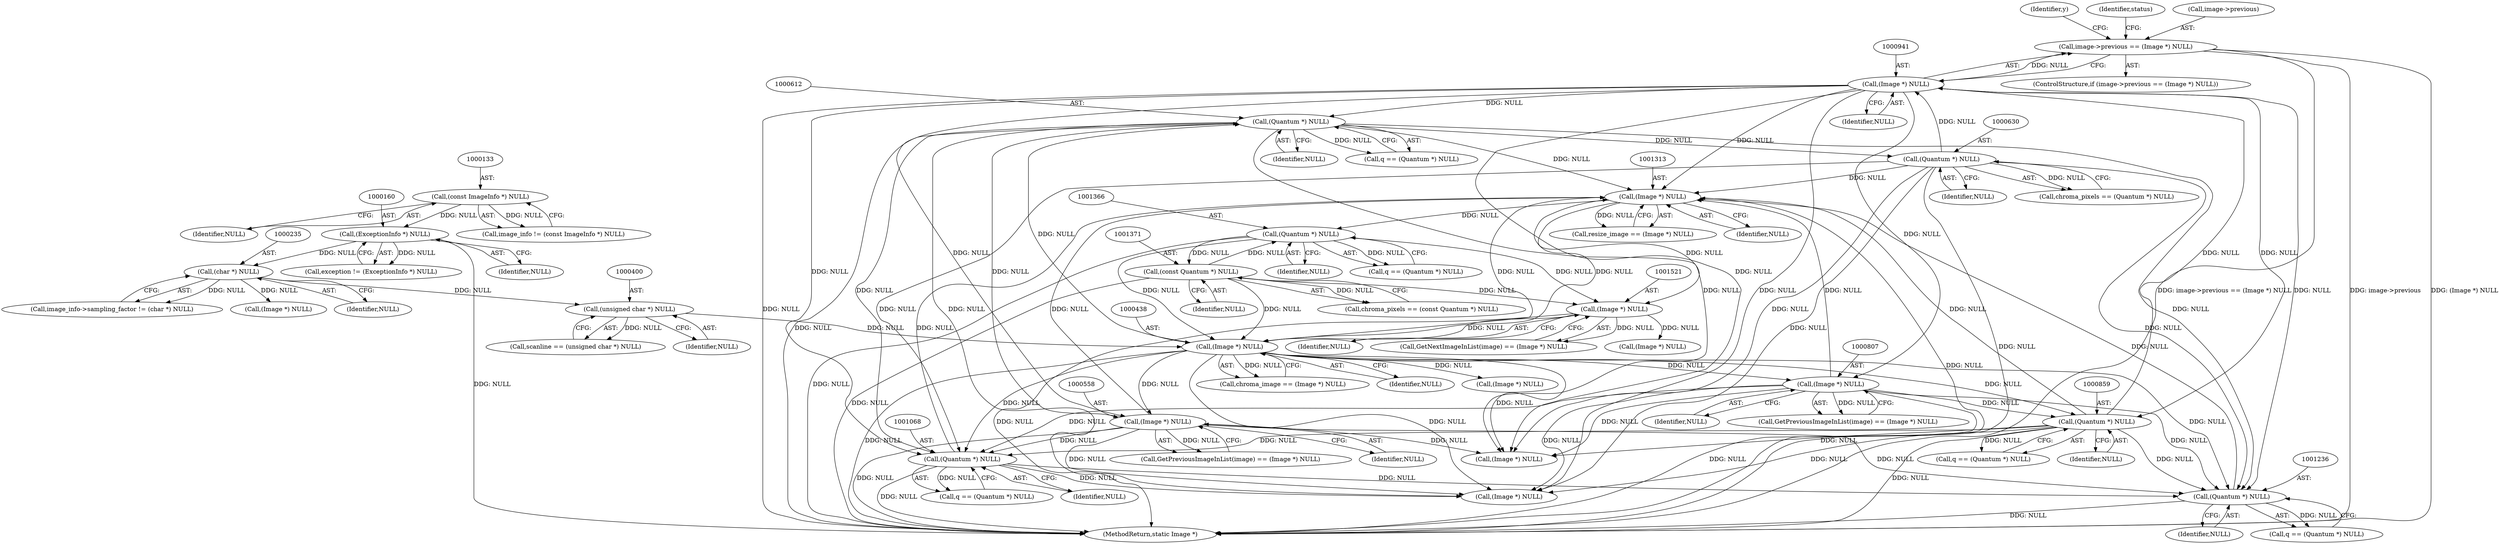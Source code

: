 digraph "0_ImageMagick_ef8f40689ac452398026c07da41656a7c87e4683@pointer" {
"1000936" [label="(Call,image->previous == (Image *) NULL)"];
"1000940" [label="(Call,(Image *) NULL)"];
"1000629" [label="(Call,(Quantum *) NULL)"];
"1000611" [label="(Call,(Quantum *) NULL)"];
"1000557" [label="(Call,(Image *) NULL)"];
"1000437" [label="(Call,(Image *) NULL)"];
"1001520" [label="(Call,(Image *) NULL)"];
"1001370" [label="(Call,(const Quantum *) NULL)"];
"1001365" [label="(Call,(Quantum *) NULL)"];
"1001312" [label="(Call,(Image *) NULL)"];
"1000806" [label="(Call,(Image *) NULL)"];
"1001235" [label="(Call,(Quantum *) NULL)"];
"1000858" [label="(Call,(Quantum *) NULL)"];
"1001067" [label="(Call,(Quantum *) NULL)"];
"1000399" [label="(Call,(unsigned char *) NULL)"];
"1000234" [label="(Call,(char *) NULL)"];
"1000159" [label="(Call,(ExceptionInfo *) NULL)"];
"1000132" [label="(Call,(const ImageInfo *) NULL)"];
"1000629" [label="(Call,(Quantum *) NULL)"];
"1000230" [label="(Call,image_info->sampling_factor != (char *) NULL)"];
"1000554" [label="(Call,GetPreviousImageInList(image) == (Image *) NULL)"];
"1000935" [label="(ControlStructure,if (image->previous == (Image *) NULL))"];
"1001235" [label="(Call,(Quantum *) NULL)"];
"1001310" [label="(Call,resize_image == (Image *) NULL)"];
"1000439" [label="(Identifier,NULL)"];
"1000335" [label="(Call,(Image *) NULL)"];
"1000858" [label="(Call,(Quantum *) NULL)"];
"1001067" [label="(Call,(Quantum *) NULL)"];
"1000936" [label="(Call,image->previous == (Image *) NULL)"];
"1001365" [label="(Call,(Quantum *) NULL)"];
"1000803" [label="(Call,GetPreviousImageInList(image) == (Image *) NULL)"];
"1000159" [label="(Call,(ExceptionInfo *) NULL)"];
"1000557" [label="(Call,(Image *) NULL)"];
"1000611" [label="(Call,(Quantum *) NULL)"];
"1001065" [label="(Call,q == (Quantum *) NULL)"];
"1001237" [label="(Identifier,NULL)"];
"1000997" [label="(Call,(Image *) NULL)"];
"1000559" [label="(Identifier,NULL)"];
"1000401" [label="(Identifier,NULL)"];
"1001314" [label="(Identifier,NULL)"];
"1000541" [label="(Identifier,y)"];
"1000437" [label="(Call,(Image *) NULL)"];
"1001520" [label="(Call,(Image *) NULL)"];
"1000435" [label="(Call,chroma_image == (Image *) NULL)"];
"1001579" [label="(MethodReturn,static Image *)"];
"1000134" [label="(Identifier,NULL)"];
"1000860" [label="(Identifier,NULL)"];
"1001368" [label="(Call,chroma_pixels == (const Quantum *) NULL)"];
"1000631" [label="(Identifier,NULL)"];
"1000942" [label="(Identifier,NULL)"];
"1000613" [label="(Identifier,NULL)"];
"1000130" [label="(Call,image_info != (const ImageInfo *) NULL)"];
"1001312" [label="(Call,(Image *) NULL)"];
"1001370" [label="(Call,(const Quantum *) NULL)"];
"1000397" [label="(Call,scanline == (unsigned char *) NULL)"];
"1000808" [label="(Identifier,NULL)"];
"1000945" [label="(Identifier,status)"];
"1001535" [label="(Call,(Image *) NULL)"];
"1001069" [label="(Identifier,NULL)"];
"1001367" [label="(Identifier,NULL)"];
"1000856" [label="(Call,q == (Quantum *) NULL)"];
"1001170" [label="(Call,(Image *) NULL)"];
"1000399" [label="(Call,(unsigned char *) NULL)"];
"1001233" [label="(Call,q == (Quantum *) NULL)"];
"1000940" [label="(Call,(Image *) NULL)"];
"1001522" [label="(Identifier,NULL)"];
"1000937" [label="(Call,image->previous)"];
"1001517" [label="(Call,GetNextImageInList(image) == (Image *) NULL)"];
"1000609" [label="(Call,q == (Quantum *) NULL)"];
"1000234" [label="(Call,(char *) NULL)"];
"1000236" [label="(Identifier,NULL)"];
"1001363" [label="(Call,q == (Quantum *) NULL)"];
"1000157" [label="(Call,exception != (ExceptionInfo *) NULL)"];
"1000132" [label="(Call,(const ImageInfo *) NULL)"];
"1000806" [label="(Call,(Image *) NULL)"];
"1000526" [label="(Call,(Image *) NULL)"];
"1000627" [label="(Call,chroma_pixels == (Quantum *) NULL)"];
"1001372" [label="(Identifier,NULL)"];
"1000161" [label="(Identifier,NULL)"];
"1000936" -> "1000935"  [label="AST: "];
"1000936" -> "1000940"  [label="CFG: "];
"1000937" -> "1000936"  [label="AST: "];
"1000940" -> "1000936"  [label="AST: "];
"1000945" -> "1000936"  [label="CFG: "];
"1000541" -> "1000936"  [label="CFG: "];
"1000936" -> "1001579"  [label="DDG: image->previous == (Image *) NULL"];
"1000936" -> "1001579"  [label="DDG: image->previous"];
"1000936" -> "1001579"  [label="DDG: (Image *) NULL"];
"1000940" -> "1000936"  [label="DDG: NULL"];
"1000940" -> "1000942"  [label="CFG: "];
"1000941" -> "1000940"  [label="AST: "];
"1000942" -> "1000940"  [label="AST: "];
"1000940" -> "1001579"  [label="DDG: NULL"];
"1000940" -> "1000557"  [label="DDG: NULL"];
"1000940" -> "1000611"  [label="DDG: NULL"];
"1000940" -> "1000806"  [label="DDG: NULL"];
"1000940" -> "1000858"  [label="DDG: NULL"];
"1000629" -> "1000940"  [label="DDG: NULL"];
"1000858" -> "1000940"  [label="DDG: NULL"];
"1000940" -> "1000997"  [label="DDG: NULL"];
"1000940" -> "1001067"  [label="DDG: NULL"];
"1000940" -> "1001170"  [label="DDG: NULL"];
"1000940" -> "1001235"  [label="DDG: NULL"];
"1000940" -> "1001312"  [label="DDG: NULL"];
"1000629" -> "1000627"  [label="AST: "];
"1000629" -> "1000631"  [label="CFG: "];
"1000630" -> "1000629"  [label="AST: "];
"1000631" -> "1000629"  [label="AST: "];
"1000627" -> "1000629"  [label="CFG: "];
"1000629" -> "1001579"  [label="DDG: NULL"];
"1000629" -> "1000627"  [label="DDG: NULL"];
"1000611" -> "1000629"  [label="DDG: NULL"];
"1000629" -> "1000997"  [label="DDG: NULL"];
"1000629" -> "1001067"  [label="DDG: NULL"];
"1000629" -> "1001170"  [label="DDG: NULL"];
"1000629" -> "1001235"  [label="DDG: NULL"];
"1000629" -> "1001312"  [label="DDG: NULL"];
"1000611" -> "1000609"  [label="AST: "];
"1000611" -> "1000613"  [label="CFG: "];
"1000612" -> "1000611"  [label="AST: "];
"1000613" -> "1000611"  [label="AST: "];
"1000609" -> "1000611"  [label="CFG: "];
"1000611" -> "1001579"  [label="DDG: NULL"];
"1000611" -> "1000609"  [label="DDG: NULL"];
"1000557" -> "1000611"  [label="DDG: NULL"];
"1000437" -> "1000611"  [label="DDG: NULL"];
"1000611" -> "1000997"  [label="DDG: NULL"];
"1000611" -> "1001067"  [label="DDG: NULL"];
"1000611" -> "1001170"  [label="DDG: NULL"];
"1000611" -> "1001235"  [label="DDG: NULL"];
"1000611" -> "1001312"  [label="DDG: NULL"];
"1000557" -> "1000554"  [label="AST: "];
"1000557" -> "1000559"  [label="CFG: "];
"1000558" -> "1000557"  [label="AST: "];
"1000559" -> "1000557"  [label="AST: "];
"1000554" -> "1000557"  [label="CFG: "];
"1000557" -> "1001579"  [label="DDG: NULL"];
"1000557" -> "1000554"  [label="DDG: NULL"];
"1000437" -> "1000557"  [label="DDG: NULL"];
"1000557" -> "1000997"  [label="DDG: NULL"];
"1000557" -> "1001067"  [label="DDG: NULL"];
"1000557" -> "1001170"  [label="DDG: NULL"];
"1000557" -> "1001235"  [label="DDG: NULL"];
"1000557" -> "1001312"  [label="DDG: NULL"];
"1000437" -> "1000435"  [label="AST: "];
"1000437" -> "1000439"  [label="CFG: "];
"1000438" -> "1000437"  [label="AST: "];
"1000439" -> "1000437"  [label="AST: "];
"1000435" -> "1000437"  [label="CFG: "];
"1000437" -> "1001579"  [label="DDG: NULL"];
"1000437" -> "1000435"  [label="DDG: NULL"];
"1001520" -> "1000437"  [label="DDG: NULL"];
"1000399" -> "1000437"  [label="DDG: NULL"];
"1001370" -> "1000437"  [label="DDG: NULL"];
"1001365" -> "1000437"  [label="DDG: NULL"];
"1001312" -> "1000437"  [label="DDG: NULL"];
"1000437" -> "1000526"  [label="DDG: NULL"];
"1000437" -> "1000806"  [label="DDG: NULL"];
"1000437" -> "1000858"  [label="DDG: NULL"];
"1000437" -> "1000997"  [label="DDG: NULL"];
"1000437" -> "1001067"  [label="DDG: NULL"];
"1000437" -> "1001170"  [label="DDG: NULL"];
"1000437" -> "1001235"  [label="DDG: NULL"];
"1000437" -> "1001312"  [label="DDG: NULL"];
"1001520" -> "1001517"  [label="AST: "];
"1001520" -> "1001522"  [label="CFG: "];
"1001521" -> "1001520"  [label="AST: "];
"1001522" -> "1001520"  [label="AST: "];
"1001517" -> "1001520"  [label="CFG: "];
"1001520" -> "1001579"  [label="DDG: NULL"];
"1001520" -> "1001517"  [label="DDG: NULL"];
"1001370" -> "1001520"  [label="DDG: NULL"];
"1001365" -> "1001520"  [label="DDG: NULL"];
"1001312" -> "1001520"  [label="DDG: NULL"];
"1001520" -> "1001535"  [label="DDG: NULL"];
"1001370" -> "1001368"  [label="AST: "];
"1001370" -> "1001372"  [label="CFG: "];
"1001371" -> "1001370"  [label="AST: "];
"1001372" -> "1001370"  [label="AST: "];
"1001368" -> "1001370"  [label="CFG: "];
"1001370" -> "1001579"  [label="DDG: NULL"];
"1001370" -> "1001365"  [label="DDG: NULL"];
"1001370" -> "1001368"  [label="DDG: NULL"];
"1001365" -> "1001370"  [label="DDG: NULL"];
"1001365" -> "1001363"  [label="AST: "];
"1001365" -> "1001367"  [label="CFG: "];
"1001366" -> "1001365"  [label="AST: "];
"1001367" -> "1001365"  [label="AST: "];
"1001363" -> "1001365"  [label="CFG: "];
"1001365" -> "1001579"  [label="DDG: NULL"];
"1001365" -> "1001363"  [label="DDG: NULL"];
"1001312" -> "1001365"  [label="DDG: NULL"];
"1001312" -> "1001310"  [label="AST: "];
"1001312" -> "1001314"  [label="CFG: "];
"1001313" -> "1001312"  [label="AST: "];
"1001314" -> "1001312"  [label="AST: "];
"1001310" -> "1001312"  [label="CFG: "];
"1001312" -> "1001579"  [label="DDG: NULL"];
"1001312" -> "1001310"  [label="DDG: NULL"];
"1000806" -> "1001312"  [label="DDG: NULL"];
"1001235" -> "1001312"  [label="DDG: NULL"];
"1000858" -> "1001312"  [label="DDG: NULL"];
"1001067" -> "1001312"  [label="DDG: NULL"];
"1000806" -> "1000803"  [label="AST: "];
"1000806" -> "1000808"  [label="CFG: "];
"1000807" -> "1000806"  [label="AST: "];
"1000808" -> "1000806"  [label="AST: "];
"1000803" -> "1000806"  [label="CFG: "];
"1000806" -> "1001579"  [label="DDG: NULL"];
"1000806" -> "1000803"  [label="DDG: NULL"];
"1000806" -> "1000858"  [label="DDG: NULL"];
"1000806" -> "1000997"  [label="DDG: NULL"];
"1000806" -> "1001067"  [label="DDG: NULL"];
"1000806" -> "1001170"  [label="DDG: NULL"];
"1000806" -> "1001235"  [label="DDG: NULL"];
"1001235" -> "1001233"  [label="AST: "];
"1001235" -> "1001237"  [label="CFG: "];
"1001236" -> "1001235"  [label="AST: "];
"1001237" -> "1001235"  [label="AST: "];
"1001233" -> "1001235"  [label="CFG: "];
"1001235" -> "1001579"  [label="DDG: NULL"];
"1001235" -> "1001233"  [label="DDG: NULL"];
"1000858" -> "1001235"  [label="DDG: NULL"];
"1001067" -> "1001235"  [label="DDG: NULL"];
"1000858" -> "1000856"  [label="AST: "];
"1000858" -> "1000860"  [label="CFG: "];
"1000859" -> "1000858"  [label="AST: "];
"1000860" -> "1000858"  [label="AST: "];
"1000856" -> "1000858"  [label="CFG: "];
"1000858" -> "1001579"  [label="DDG: NULL"];
"1000858" -> "1000856"  [label="DDG: NULL"];
"1000858" -> "1000997"  [label="DDG: NULL"];
"1000858" -> "1001067"  [label="DDG: NULL"];
"1000858" -> "1001170"  [label="DDG: NULL"];
"1001067" -> "1001065"  [label="AST: "];
"1001067" -> "1001069"  [label="CFG: "];
"1001068" -> "1001067"  [label="AST: "];
"1001069" -> "1001067"  [label="AST: "];
"1001065" -> "1001067"  [label="CFG: "];
"1001067" -> "1001579"  [label="DDG: NULL"];
"1001067" -> "1001065"  [label="DDG: NULL"];
"1001067" -> "1001170"  [label="DDG: NULL"];
"1000399" -> "1000397"  [label="AST: "];
"1000399" -> "1000401"  [label="CFG: "];
"1000400" -> "1000399"  [label="AST: "];
"1000401" -> "1000399"  [label="AST: "];
"1000397" -> "1000399"  [label="CFG: "];
"1000399" -> "1000397"  [label="DDG: NULL"];
"1000234" -> "1000399"  [label="DDG: NULL"];
"1000234" -> "1000230"  [label="AST: "];
"1000234" -> "1000236"  [label="CFG: "];
"1000235" -> "1000234"  [label="AST: "];
"1000236" -> "1000234"  [label="AST: "];
"1000230" -> "1000234"  [label="CFG: "];
"1000234" -> "1000230"  [label="DDG: NULL"];
"1000159" -> "1000234"  [label="DDG: NULL"];
"1000234" -> "1000335"  [label="DDG: NULL"];
"1000159" -> "1000157"  [label="AST: "];
"1000159" -> "1000161"  [label="CFG: "];
"1000160" -> "1000159"  [label="AST: "];
"1000161" -> "1000159"  [label="AST: "];
"1000157" -> "1000159"  [label="CFG: "];
"1000159" -> "1001579"  [label="DDG: NULL"];
"1000159" -> "1000157"  [label="DDG: NULL"];
"1000132" -> "1000159"  [label="DDG: NULL"];
"1000132" -> "1000130"  [label="AST: "];
"1000132" -> "1000134"  [label="CFG: "];
"1000133" -> "1000132"  [label="AST: "];
"1000134" -> "1000132"  [label="AST: "];
"1000130" -> "1000132"  [label="CFG: "];
"1000132" -> "1000130"  [label="DDG: NULL"];
}
